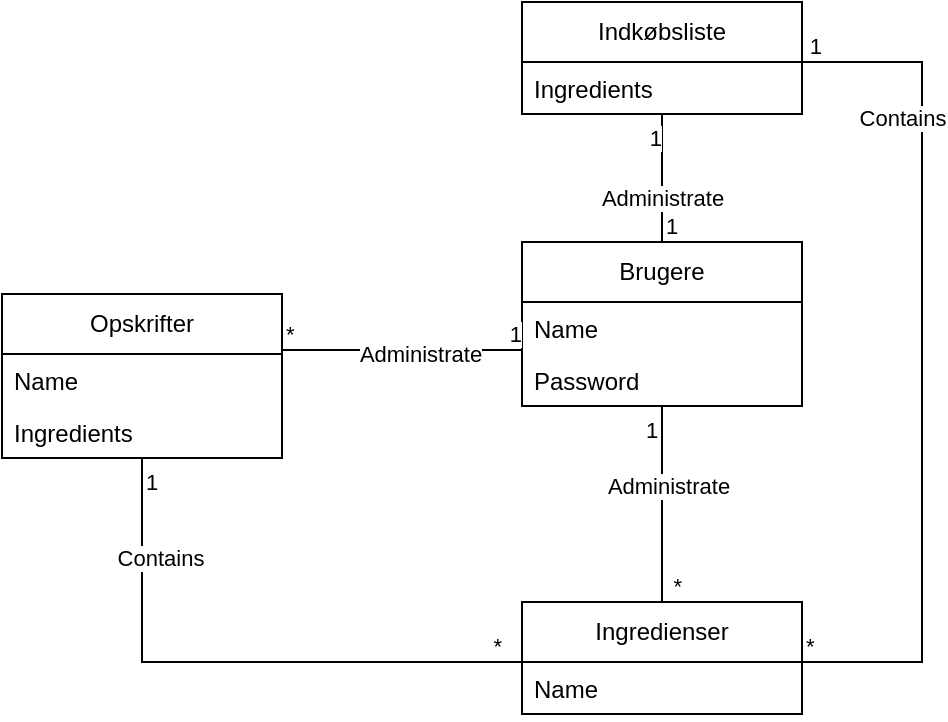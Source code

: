 <mxfile version="24.7.14">
  <diagram name="Page-1" id="929967ad-93f9-6ef4-fab6-5d389245f69c">
    <mxGraphModel dx="1485" dy="840" grid="1" gridSize="10" guides="1" tooltips="1" connect="1" arrows="0" fold="1" page="1" pageScale="1.5" pageWidth="1169" pageHeight="826" background="none" math="0" shadow="0">
      <root>
        <mxCell id="0" style=";html=1;" />
        <mxCell id="1" style=";html=1;" parent="0" />
        <mxCell id="S16UhWUdueVycTpBz9DC-1" value="Ingredienser" style="swimlane;fontStyle=0;childLayout=stackLayout;horizontal=1;startSize=30;horizontalStack=0;resizeParent=1;resizeParentMax=0;resizeLast=0;collapsible=1;marginBottom=0;whiteSpace=wrap;html=1;" vertex="1" parent="1">
          <mxGeometry x="280" y="380" width="140" height="56" as="geometry" />
        </mxCell>
        <mxCell id="xfT99TKuTY2AC6sLYti0-56" value="Name" style="text;strokeColor=none;fillColor=none;align=left;verticalAlign=top;spacingLeft=4;spacingRight=4;overflow=hidden;rotatable=0;points=[[0,0.5],[1,0.5]];portConstraint=eastwest;whiteSpace=wrap;html=1;" vertex="1" parent="S16UhWUdueVycTpBz9DC-1">
          <mxGeometry y="30" width="140" height="26" as="geometry" />
        </mxCell>
        <mxCell id="S16UhWUdueVycTpBz9DC-5" value="Opskrifter" style="swimlane;fontStyle=0;childLayout=stackLayout;horizontal=1;startSize=30;horizontalStack=0;resizeParent=1;resizeParentMax=0;resizeLast=0;collapsible=1;marginBottom=0;whiteSpace=wrap;html=1;" vertex="1" parent="1">
          <mxGeometry x="20" y="226" width="140" height="82" as="geometry" />
        </mxCell>
        <mxCell id="xfT99TKuTY2AC6sLYti0-57" value="Name" style="text;strokeColor=none;fillColor=none;align=left;verticalAlign=top;spacingLeft=4;spacingRight=4;overflow=hidden;rotatable=0;points=[[0,0.5],[1,0.5]];portConstraint=eastwest;whiteSpace=wrap;html=1;" vertex="1" parent="S16UhWUdueVycTpBz9DC-5">
          <mxGeometry y="30" width="140" height="26" as="geometry" />
        </mxCell>
        <mxCell id="xfT99TKuTY2AC6sLYti0-50" value="Ingredients" style="text;strokeColor=none;fillColor=none;align=left;verticalAlign=top;spacingLeft=4;spacingRight=4;overflow=hidden;rotatable=0;points=[[0,0.5],[1,0.5]];portConstraint=eastwest;whiteSpace=wrap;html=1;" vertex="1" parent="S16UhWUdueVycTpBz9DC-5">
          <mxGeometry y="56" width="140" height="26" as="geometry" />
        </mxCell>
        <mxCell id="S16UhWUdueVycTpBz9DC-9" value="Brugere" style="swimlane;fontStyle=0;childLayout=stackLayout;horizontal=1;startSize=30;horizontalStack=0;resizeParent=1;resizeParentMax=0;resizeLast=0;collapsible=1;marginBottom=0;whiteSpace=wrap;html=1;" vertex="1" parent="1">
          <mxGeometry x="280" y="200" width="140" height="82" as="geometry" />
        </mxCell>
        <mxCell id="xfT99TKuTY2AC6sLYti0-53" value="Name" style="text;strokeColor=none;fillColor=none;align=left;verticalAlign=top;spacingLeft=4;spacingRight=4;overflow=hidden;rotatable=0;points=[[0,0.5],[1,0.5]];portConstraint=eastwest;whiteSpace=wrap;html=1;" vertex="1" parent="S16UhWUdueVycTpBz9DC-9">
          <mxGeometry y="30" width="140" height="26" as="geometry" />
        </mxCell>
        <mxCell id="xfT99TKuTY2AC6sLYti0-54" value="Password" style="text;strokeColor=none;fillColor=none;align=left;verticalAlign=top;spacingLeft=4;spacingRight=4;overflow=hidden;rotatable=0;points=[[0,0.5],[1,0.5]];portConstraint=eastwest;whiteSpace=wrap;html=1;" vertex="1" parent="S16UhWUdueVycTpBz9DC-9">
          <mxGeometry y="56" width="140" height="26" as="geometry" />
        </mxCell>
        <mxCell id="S16UhWUdueVycTpBz9DC-13" value="Indkøbsliste" style="swimlane;fontStyle=0;childLayout=stackLayout;horizontal=1;startSize=30;horizontalStack=0;resizeParent=1;resizeParentMax=0;resizeLast=0;collapsible=1;marginBottom=0;whiteSpace=wrap;html=1;" vertex="1" parent="1">
          <mxGeometry x="280" y="80" width="140" height="56" as="geometry" />
        </mxCell>
        <mxCell id="xfT99TKuTY2AC6sLYti0-48" value="Ingredients" style="text;strokeColor=none;fillColor=none;align=left;verticalAlign=top;spacingLeft=4;spacingRight=4;overflow=hidden;rotatable=0;points=[[0,0.5],[1,0.5]];portConstraint=eastwest;whiteSpace=wrap;html=1;" vertex="1" parent="S16UhWUdueVycTpBz9DC-13">
          <mxGeometry y="30" width="140" height="26" as="geometry" />
        </mxCell>
        <mxCell id="xfT99TKuTY2AC6sLYti0-23" value="" style="endArrow=none;html=1;edgeStyle=orthogonalEdgeStyle;rounded=0;" edge="1" parent="1" source="S16UhWUdueVycTpBz9DC-5" target="S16UhWUdueVycTpBz9DC-1">
          <mxGeometry relative="1" as="geometry">
            <mxPoint x="70" y="370" as="sourcePoint" />
            <mxPoint x="230" y="370" as="targetPoint" />
            <Array as="points">
              <mxPoint x="90" y="410" />
            </Array>
          </mxGeometry>
        </mxCell>
        <mxCell id="xfT99TKuTY2AC6sLYti0-24" value="1" style="edgeLabel;resizable=0;html=1;align=left;verticalAlign=bottom;" connectable="0" vertex="1" parent="xfT99TKuTY2AC6sLYti0-23">
          <mxGeometry x="-1" relative="1" as="geometry">
            <mxPoint y="20" as="offset" />
          </mxGeometry>
        </mxCell>
        <mxCell id="xfT99TKuTY2AC6sLYti0-25" value="*" style="edgeLabel;resizable=0;html=1;align=right;verticalAlign=bottom;" connectable="0" vertex="1" parent="xfT99TKuTY2AC6sLYti0-23">
          <mxGeometry x="1" relative="1" as="geometry">
            <mxPoint x="-10" as="offset" />
          </mxGeometry>
        </mxCell>
        <mxCell id="xfT99TKuTY2AC6sLYti0-41" value="Contains" style="edgeLabel;html=1;align=center;verticalAlign=middle;resizable=0;points=[];" vertex="1" connectable="0" parent="xfT99TKuTY2AC6sLYti0-23">
          <mxGeometry x="-0.239" y="-2" relative="1" as="geometry">
            <mxPoint y="-54" as="offset" />
          </mxGeometry>
        </mxCell>
        <mxCell id="xfT99TKuTY2AC6sLYti0-26" value="" style="endArrow=none;html=1;edgeStyle=orthogonalEdgeStyle;rounded=0;" edge="1" parent="1" source="S16UhWUdueVycTpBz9DC-1" target="S16UhWUdueVycTpBz9DC-13">
          <mxGeometry relative="1" as="geometry">
            <mxPoint x="570" y="330" as="sourcePoint" />
            <mxPoint x="730" y="330" as="targetPoint" />
            <Array as="points">
              <mxPoint x="480" y="410" />
              <mxPoint x="480" y="110" />
            </Array>
          </mxGeometry>
        </mxCell>
        <mxCell id="xfT99TKuTY2AC6sLYti0-27" value="*" style="edgeLabel;resizable=0;html=1;align=left;verticalAlign=bottom;" connectable="0" vertex="1" parent="xfT99TKuTY2AC6sLYti0-26">
          <mxGeometry x="-1" relative="1" as="geometry" />
        </mxCell>
        <mxCell id="xfT99TKuTY2AC6sLYti0-28" value="1" style="edgeLabel;resizable=0;html=1;align=right;verticalAlign=bottom;" connectable="0" vertex="1" parent="xfT99TKuTY2AC6sLYti0-26">
          <mxGeometry x="1" relative="1" as="geometry">
            <mxPoint x="10" as="offset" />
          </mxGeometry>
        </mxCell>
        <mxCell id="xfT99TKuTY2AC6sLYti0-42" value="Contains" style="edgeLabel;html=1;align=center;verticalAlign=middle;resizable=0;points=[];" vertex="1" connectable="0" parent="xfT99TKuTY2AC6sLYti0-26">
          <mxGeometry x="0.057" y="2" relative="1" as="geometry">
            <mxPoint x="-8" y="-110" as="offset" />
          </mxGeometry>
        </mxCell>
        <mxCell id="xfT99TKuTY2AC6sLYti0-29" value="" style="endArrow=none;html=1;edgeStyle=orthogonalEdgeStyle;rounded=0;" edge="1" parent="1" source="S16UhWUdueVycTpBz9DC-5" target="S16UhWUdueVycTpBz9DC-9">
          <mxGeometry relative="1" as="geometry">
            <mxPoint x="570" y="330" as="sourcePoint" />
            <mxPoint x="730" y="330" as="targetPoint" />
            <Array as="points">
              <mxPoint x="200" y="254" />
              <mxPoint x="200" y="254" />
            </Array>
          </mxGeometry>
        </mxCell>
        <mxCell id="xfT99TKuTY2AC6sLYti0-30" value="*" style="edgeLabel;resizable=0;html=1;align=left;verticalAlign=bottom;" connectable="0" vertex="1" parent="xfT99TKuTY2AC6sLYti0-29">
          <mxGeometry x="-1" relative="1" as="geometry" />
        </mxCell>
        <mxCell id="xfT99TKuTY2AC6sLYti0-31" value="1" style="edgeLabel;resizable=0;html=1;align=right;verticalAlign=bottom;" connectable="0" vertex="1" parent="xfT99TKuTY2AC6sLYti0-29">
          <mxGeometry x="1" relative="1" as="geometry" />
        </mxCell>
        <mxCell id="xfT99TKuTY2AC6sLYti0-45" value="Administrate" style="edgeLabel;html=1;align=center;verticalAlign=middle;resizable=0;points=[];" vertex="1" connectable="0" parent="xfT99TKuTY2AC6sLYti0-29">
          <mxGeometry x="-0.138" y="-2" relative="1" as="geometry">
            <mxPoint x="17" as="offset" />
          </mxGeometry>
        </mxCell>
        <mxCell id="xfT99TKuTY2AC6sLYti0-35" value="" style="endArrow=none;html=1;edgeStyle=orthogonalEdgeStyle;rounded=0;" edge="1" parent="1" source="S16UhWUdueVycTpBz9DC-9" target="S16UhWUdueVycTpBz9DC-13">
          <mxGeometry relative="1" as="geometry">
            <mxPoint x="570" y="330" as="sourcePoint" />
            <mxPoint x="730" y="330" as="targetPoint" />
          </mxGeometry>
        </mxCell>
        <mxCell id="xfT99TKuTY2AC6sLYti0-36" value="1" style="edgeLabel;resizable=0;html=1;align=left;verticalAlign=bottom;" connectable="0" vertex="1" parent="xfT99TKuTY2AC6sLYti0-35">
          <mxGeometry x="-1" relative="1" as="geometry" />
        </mxCell>
        <mxCell id="xfT99TKuTY2AC6sLYti0-37" value="1" style="edgeLabel;resizable=0;html=1;align=right;verticalAlign=bottom;" connectable="0" vertex="1" parent="xfT99TKuTY2AC6sLYti0-35">
          <mxGeometry x="1" relative="1" as="geometry">
            <mxPoint y="20" as="offset" />
          </mxGeometry>
        </mxCell>
        <mxCell id="xfT99TKuTY2AC6sLYti0-43" value="Administrate" style="edgeLabel;html=1;align=center;verticalAlign=middle;resizable=0;points=[];" vertex="1" connectable="0" parent="xfT99TKuTY2AC6sLYti0-35">
          <mxGeometry x="-0.156" relative="1" as="geometry">
            <mxPoint y="5" as="offset" />
          </mxGeometry>
        </mxCell>
        <mxCell id="xfT99TKuTY2AC6sLYti0-38" value="" style="endArrow=none;html=1;edgeStyle=orthogonalEdgeStyle;rounded=0;" edge="1" parent="1" source="S16UhWUdueVycTpBz9DC-9" target="S16UhWUdueVycTpBz9DC-1">
          <mxGeometry relative="1" as="geometry">
            <mxPoint x="570" y="330" as="sourcePoint" />
            <mxPoint x="730" y="330" as="targetPoint" />
          </mxGeometry>
        </mxCell>
        <mxCell id="xfT99TKuTY2AC6sLYti0-39" value="1" style="edgeLabel;resizable=0;html=1;align=left;verticalAlign=bottom;" connectable="0" vertex="1" parent="xfT99TKuTY2AC6sLYti0-38">
          <mxGeometry x="-1" relative="1" as="geometry">
            <mxPoint x="-10" y="20" as="offset" />
          </mxGeometry>
        </mxCell>
        <mxCell id="xfT99TKuTY2AC6sLYti0-40" value="*" style="edgeLabel;resizable=0;html=1;align=right;verticalAlign=bottom;" connectable="0" vertex="1" parent="xfT99TKuTY2AC6sLYti0-38">
          <mxGeometry x="1" relative="1" as="geometry">
            <mxPoint x="10" as="offset" />
          </mxGeometry>
        </mxCell>
        <mxCell id="xfT99TKuTY2AC6sLYti0-44" value="Administrate" style="edgeLabel;html=1;align=center;verticalAlign=middle;resizable=0;points=[];" vertex="1" connectable="0" parent="xfT99TKuTY2AC6sLYti0-38">
          <mxGeometry x="0.056" y="3" relative="1" as="geometry">
            <mxPoint y="-12" as="offset" />
          </mxGeometry>
        </mxCell>
      </root>
    </mxGraphModel>
  </diagram>
</mxfile>
